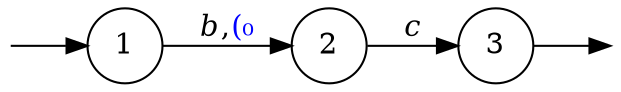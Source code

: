 digraph {
	node [shape=circle];
	Q0 [style=invisible, height=0, width=0, fixedsize=true];
	Q1 [style=invisible, height=0, width=0, fixedsize=true];
	graph [rankdir="LR"];
	0 [label=1];
	1 [label=2];
	2 [label=3];

	Q0 -> 0;
	2 -> Q1;
	0 -> 1  [label=<<i>b</i>,<FONT COLOR="blue">(₀</FONT>> ];
	1 -> 2  [label=<<i>c</i>> ];
}
